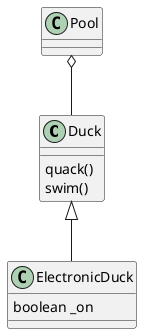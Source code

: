@startuml exLSP
class Duck
class ElectronicDuck
class Pool

Duck : quack()
Duck : swim()
ElectronicDuck : boolean _on
Pool o-- Duck
Duck <|-- ElectronicDuck
@enduml